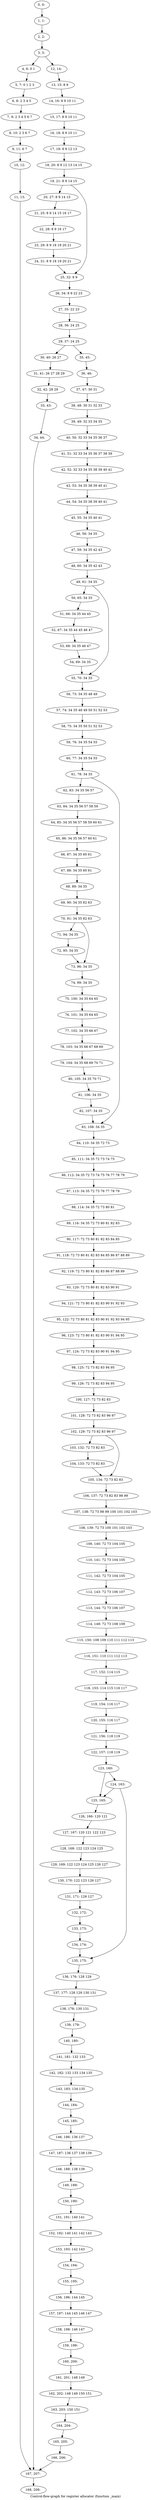 digraph G {
graph [label="Control-flow-graph for register allocator (function _main)"]
0[label="0, 0: "];
1[label="1, 1: "];
2[label="2, 2: "];
3[label="3, 3: "];
4[label="4, 6: 0 1 "];
5[label="5, 7: 0 1 2 3 "];
6[label="6, 8: 2 3 4 5 "];
7[label="7, 9: 2 3 4 5 6 7 "];
8[label="8, 10: 2 3 6 7 "];
9[label="9, 11: 6 7 "];
10[label="10, 12: "];
11[label="11, 13: "];
12[label="12, 14: "];
13[label="13, 15: 8 9 "];
14[label="14, 16: 8 9 10 11 "];
15[label="15, 17: 8 9 10 11 "];
16[label="16, 18: 8 9 10 11 "];
17[label="17, 19: 8 9 12 13 "];
18[label="18, 20: 8 9 12 13 14 15 "];
19[label="19, 21: 8 9 14 15 "];
20[label="20, 27: 8 9 14 15 "];
21[label="21, 25: 8 9 14 15 16 17 "];
22[label="22, 28: 8 9 16 17 "];
23[label="23, 29: 8 9 18 19 20 21 "];
24[label="24, 31: 8 9 18 19 20 21 "];
25[label="25, 32: 8 9 "];
26[label="26, 34: 8 9 22 23 "];
27[label="27, 35: 22 23 "];
28[label="28, 36: 24 25 "];
29[label="29, 37: 24 25 "];
30[label="30, 40: 26 27 "];
31[label="31, 41: 26 27 28 29 "];
32[label="32, 42: 28 29 "];
33[label="33, 43: "];
34[label="34, 44: "];
35[label="35, 45: "];
36[label="36, 46: "];
37[label="37, 47: 30 31 "];
38[label="38, 48: 30 31 32 33 "];
39[label="39, 49: 32 33 34 35 "];
40[label="40, 50: 32 33 34 35 36 37 "];
41[label="41, 51: 32 33 34 35 36 37 38 39 "];
42[label="42, 52: 32 33 34 35 38 39 40 41 "];
43[label="43, 53: 34 35 38 39 40 41 "];
44[label="44, 54: 34 35 38 39 40 41 "];
45[label="45, 55: 34 35 40 41 "];
46[label="46, 56: 34 35 "];
47[label="47, 59: 34 35 42 43 "];
48[label="48, 60: 34 35 42 43 "];
49[label="49, 61: 34 35 "];
50[label="50, 65: 34 35 "];
51[label="51, 66: 34 35 44 45 "];
52[label="52, 67: 34 35 44 45 46 47 "];
53[label="53, 68: 34 35 46 47 "];
54[label="54, 69: 34 35 "];
55[label="55, 70: 34 35 "];
56[label="56, 73: 34 35 48 49 "];
57[label="57, 74: 34 35 48 49 50 51 52 53 "];
58[label="58, 75: 34 35 50 51 52 53 "];
59[label="59, 76: 34 35 54 55 "];
60[label="60, 77: 34 35 54 55 "];
61[label="61, 78: 34 35 "];
62[label="62, 83: 34 35 56 57 "];
63[label="63, 84: 34 35 56 57 58 59 "];
64[label="64, 85: 34 35 56 57 58 59 60 61 "];
65[label="65, 86: 34 35 56 57 60 61 "];
66[label="66, 87: 34 35 60 61 "];
67[label="67, 88: 34 35 60 61 "];
68[label="68, 89: 34 35 "];
69[label="69, 90: 34 35 62 63 "];
70[label="70, 91: 34 35 62 63 "];
71[label="71, 94: 34 35 "];
72[label="72, 95: 34 35 "];
73[label="73, 96: 34 35 "];
74[label="74, 99: 34 35 "];
75[label="75, 100: 34 35 64 65 "];
76[label="76, 101: 34 35 64 65 "];
77[label="77, 102: 34 35 66 67 "];
78[label="78, 103: 34 35 66 67 68 69 "];
79[label="79, 104: 34 35 68 69 70 71 "];
80[label="80, 105: 34 35 70 71 "];
81[label="81, 106: 34 35 "];
82[label="82, 107: 34 35 "];
83[label="83, 108: 34 35 "];
84[label="84, 110: 34 35 72 73 "];
85[label="85, 111: 34 35 72 73 74 75 "];
86[label="86, 112: 34 35 72 73 74 75 76 77 78 79 "];
87[label="87, 113: 34 35 72 73 76 77 78 79 "];
88[label="88, 114: 34 35 72 73 80 81 "];
89[label="89, 116: 34 35 72 73 80 81 82 83 "];
90[label="90, 117: 72 73 80 81 82 83 84 85 "];
91[label="91, 118: 72 73 80 81 82 83 84 85 86 87 88 89 "];
92[label="92, 119: 72 73 80 81 82 83 86 87 88 89 "];
93[label="93, 120: 72 73 80 81 82 83 90 91 "];
94[label="94, 121: 72 73 80 81 82 83 90 91 92 93 "];
95[label="95, 122: 72 73 80 81 82 83 90 91 92 93 94 95 "];
96[label="96, 123: 72 73 80 81 82 83 90 91 94 95 "];
97[label="97, 124: 72 73 82 83 90 91 94 95 "];
98[label="98, 125: 72 73 82 83 94 95 "];
99[label="99, 126: 72 73 82 83 94 95 "];
100[label="100, 127: 72 73 82 83 "];
101[label="101, 128: 72 73 82 83 96 97 "];
102[label="102, 129: 72 73 82 83 96 97 "];
103[label="103, 132: 72 73 82 83 "];
104[label="104, 133: 72 73 82 83 "];
105[label="105, 134: 72 73 82 83 "];
106[label="106, 137: 72 73 82 83 98 99 "];
107[label="107, 138: 72 73 98 99 100 101 102 103 "];
108[label="108, 139: 72 73 100 101 102 103 "];
109[label="109, 140: 72 73 104 105 "];
110[label="110, 141: 72 73 104 105 "];
111[label="111, 142: 72 73 104 105 "];
112[label="112, 143: 72 73 106 107 "];
113[label="113, 144: 72 73 106 107 "];
114[label="114, 149: 72 73 108 109 "];
115[label="115, 150: 108 109 110 111 112 113 "];
116[label="116, 151: 110 111 112 113 "];
117[label="117, 152: 114 115 "];
118[label="118, 153: 114 115 116 117 "];
119[label="119, 154: 116 117 "];
120[label="120, 155: 116 117 "];
121[label="121, 156: 118 119 "];
122[label="122, 157: 118 119 "];
123[label="123, 160: "];
124[label="124, 163: "];
125[label="125, 165: "];
126[label="126, 166: 120 121 "];
127[label="127, 167: 120 121 122 123 "];
128[label="128, 168: 122 123 124 125 "];
129[label="129, 169: 122 123 124 125 126 127 "];
130[label="130, 170: 122 123 126 127 "];
131[label="131, 171: 126 127 "];
132[label="132, 172: "];
133[label="133, 173: "];
134[label="134, 174: "];
135[label="135, 175: "];
136[label="136, 176: 128 129 "];
137[label="137, 177: 128 129 130 131 "];
138[label="138, 178: 130 131 "];
139[label="139, 179: "];
140[label="140, 180: "];
141[label="141, 181: 132 133 "];
142[label="142, 182: 132 133 134 135 "];
143[label="143, 183: 134 135 "];
144[label="144, 184: "];
145[label="145, 185: "];
146[label="146, 186: 136 137 "];
147[label="147, 187: 136 137 138 139 "];
148[label="148, 188: 138 139 "];
149[label="149, 189: "];
150[label="150, 190: "];
151[label="151, 191: 140 141 "];
152[label="152, 192: 140 141 142 143 "];
153[label="153, 193: 142 143 "];
154[label="154, 194: "];
155[label="155, 195: "];
156[label="156, 196: 144 145 "];
157[label="157, 197: 144 145 146 147 "];
158[label="158, 198: 146 147 "];
159[label="159, 199: "];
160[label="160, 200: "];
161[label="161, 201: 148 149 "];
162[label="162, 202: 148 149 150 151 "];
163[label="163, 203: 150 151 "];
164[label="164, 204: "];
165[label="165, 205: "];
166[label="166, 206: "];
167[label="167, 207: "];
168[label="168, 208: "];
0->1 ;
1->2 ;
2->3 ;
3->4 ;
3->12 ;
4->5 ;
5->6 ;
6->7 ;
7->8 ;
8->9 ;
9->10 ;
10->11 ;
11->167 ;
12->13 ;
13->14 ;
14->15 ;
15->16 ;
16->17 ;
17->18 ;
18->19 ;
19->20 ;
19->25 ;
20->21 ;
21->22 ;
22->23 ;
23->24 ;
24->25 ;
25->26 ;
26->27 ;
27->28 ;
28->29 ;
29->30 ;
29->35 ;
30->31 ;
31->32 ;
32->33 ;
33->34 ;
34->167 ;
35->36 ;
36->37 ;
37->38 ;
38->39 ;
39->40 ;
40->41 ;
41->42 ;
42->43 ;
43->44 ;
44->45 ;
45->46 ;
46->47 ;
47->48 ;
48->49 ;
49->50 ;
49->55 ;
50->51 ;
51->52 ;
52->53 ;
53->54 ;
54->55 ;
55->56 ;
56->57 ;
57->58 ;
58->59 ;
59->60 ;
60->61 ;
61->62 ;
61->83 ;
62->63 ;
63->64 ;
64->65 ;
65->66 ;
66->67 ;
67->68 ;
68->69 ;
69->70 ;
70->71 ;
70->73 ;
71->72 ;
72->73 ;
73->74 ;
74->75 ;
75->76 ;
76->77 ;
77->78 ;
78->79 ;
79->80 ;
80->81 ;
81->82 ;
82->83 ;
83->84 ;
84->85 ;
85->86 ;
86->87 ;
87->88 ;
88->89 ;
89->90 ;
90->91 ;
91->92 ;
92->93 ;
93->94 ;
94->95 ;
95->96 ;
96->97 ;
97->98 ;
98->99 ;
99->100 ;
100->101 ;
101->102 ;
102->103 ;
102->105 ;
103->104 ;
104->105 ;
105->106 ;
106->107 ;
107->108 ;
108->109 ;
109->110 ;
110->111 ;
111->112 ;
112->113 ;
113->114 ;
114->115 ;
115->116 ;
116->117 ;
117->118 ;
118->119 ;
119->120 ;
120->121 ;
121->122 ;
122->123 ;
123->124 ;
123->125 ;
124->125 ;
124->135 ;
125->126 ;
126->127 ;
127->128 ;
128->129 ;
129->130 ;
130->131 ;
131->132 ;
132->133 ;
133->134 ;
134->135 ;
135->136 ;
136->137 ;
137->138 ;
138->139 ;
139->140 ;
140->141 ;
141->142 ;
142->143 ;
143->144 ;
144->145 ;
145->146 ;
146->147 ;
147->148 ;
148->149 ;
149->150 ;
150->151 ;
151->152 ;
152->153 ;
153->154 ;
154->155 ;
155->156 ;
156->157 ;
157->158 ;
158->159 ;
159->160 ;
160->161 ;
161->162 ;
162->163 ;
163->164 ;
164->165 ;
165->166 ;
166->167 ;
167->168 ;
}
